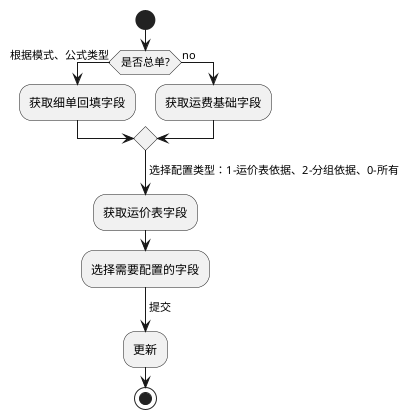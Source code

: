 配置表
@startuml
start
     if (是否总单?) then (yes)
        ->根据模式、公式类型;
        :获取细单回填字段;
    else(no)
        :获取运费基础字段;
    endif;
    ->选择配置类型：1-运价表依据、2-分组依据、0-所有;
    :获取运价表字段;
    :选择需要配置的字段;
    ->提交;
    :更新;
stop
@enduml